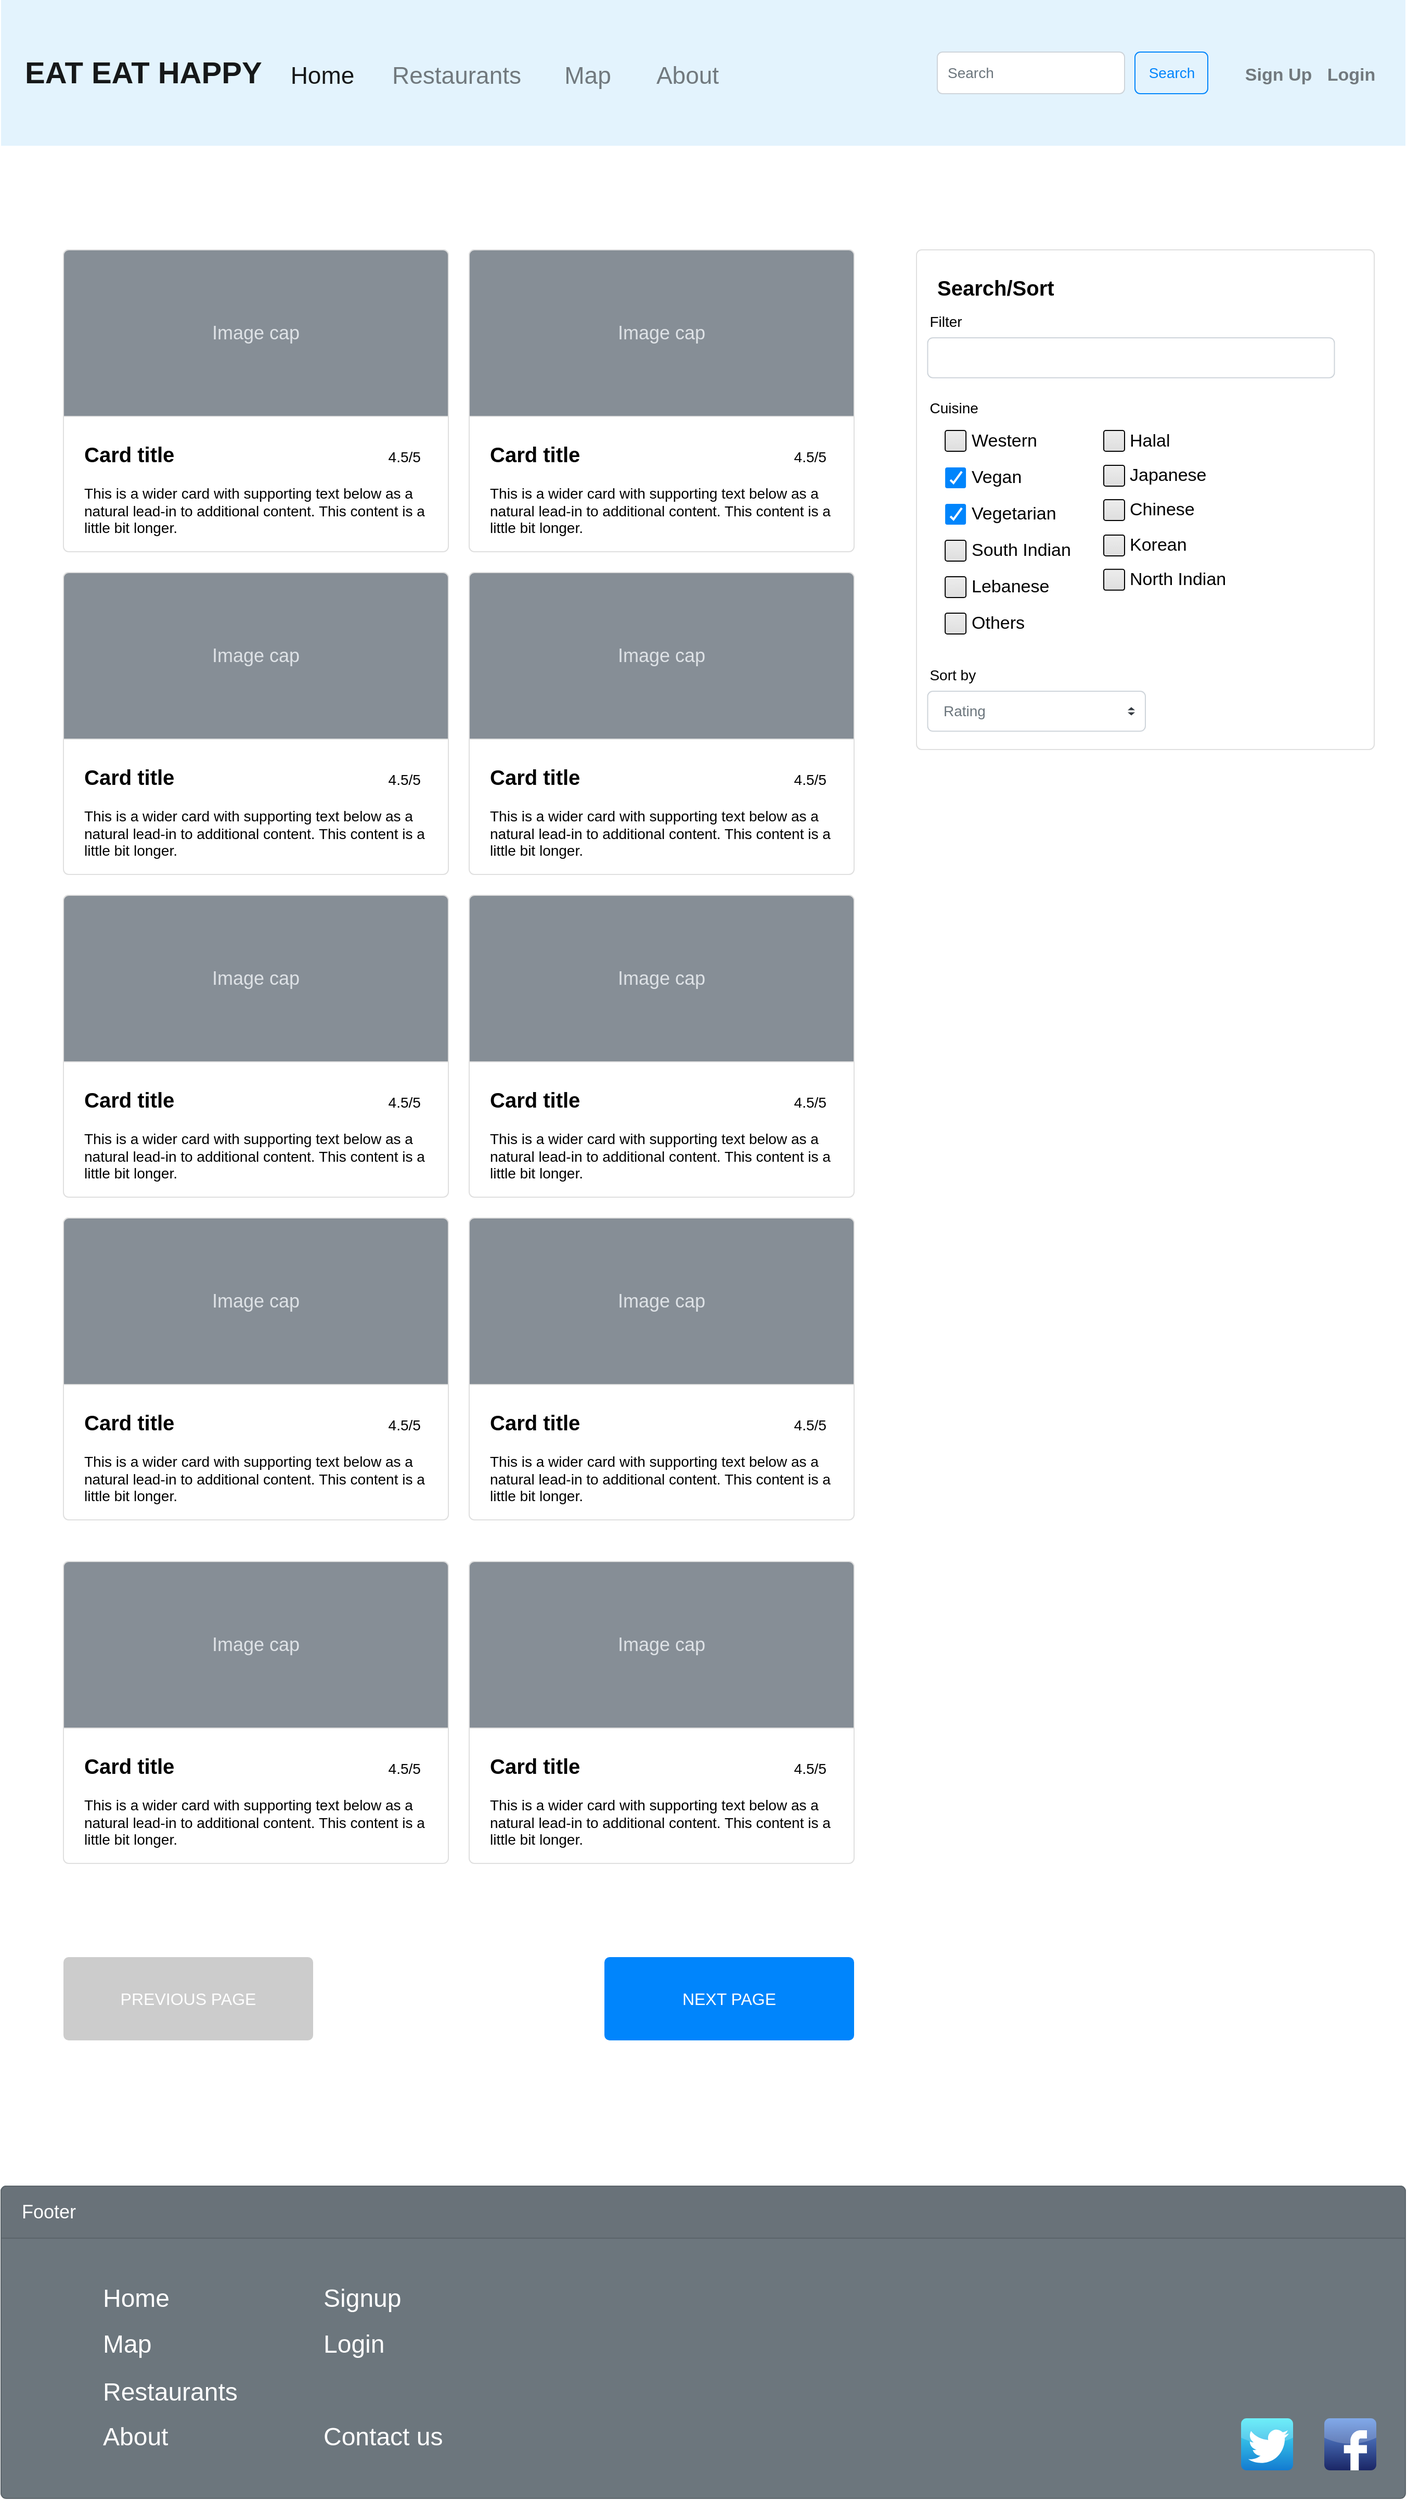 <mxfile version="13.10.2" type="device"><diagram name="Page-1" id="c9db0220-8083-56f3-ca83-edcdcd058819"><mxGraphModel dx="1422" dy="737" grid="1" gridSize="20" guides="1" tooltips="1" connect="1" arrows="1" fold="1" page="1" pageScale="1.5" pageWidth="900" pageHeight="1600" background="#ffffff" math="0" shadow="0"><root><mxCell id="0" style=";html=1;"/><mxCell id="1" style=";html=1;" parent="0"/><mxCell id="85WpwkJEKQ2H6c67E8x_-16" value="&lt;font style=&quot;font-size: 29px&quot;&gt;&lt;b&gt;&amp;nbsp;EAT EAT HAPPY&lt;/b&gt;&lt;/font&gt;" style="html=1;shadow=0;dashed=0;fillColor=#E3F3FD;strokeColor=none;fontSize=16;fontColor=#161819;align=left;spacing=15;" parent="1" vertex="1"><mxGeometry width="1350" height="140" as="geometry"/></mxCell><mxCell id="85WpwkJEKQ2H6c67E8x_-17" value="Home" style="fillColor=none;strokeColor=none;fontSize=23;fontColor=#161819;align=center;" parent="85WpwkJEKQ2H6c67E8x_-16" vertex="1"><mxGeometry width="70" height="40" relative="1" as="geometry"><mxPoint x="274" y="50" as="offset"/></mxGeometry></mxCell><mxCell id="85WpwkJEKQ2H6c67E8x_-18" value="Restaurants" style="fillColor=none;strokeColor=none;fontSize=23;fontColor=#71797E;align=center;" parent="85WpwkJEKQ2H6c67E8x_-16" vertex="1"><mxGeometry width="70" height="40" relative="1" as="geometry"><mxPoint x="403" y="50" as="offset"/></mxGeometry></mxCell><mxCell id="85WpwkJEKQ2H6c67E8x_-19" value="Map" style="fillColor=none;strokeColor=none;fontSize=23;fontColor=#71797E;align=center;spacingRight=0;" parent="85WpwkJEKQ2H6c67E8x_-16" vertex="1"><mxGeometry width="80" height="40" relative="1" as="geometry"><mxPoint x="524" y="50" as="offset"/></mxGeometry></mxCell><mxCell id="85WpwkJEKQ2H6c67E8x_-20" value="About" style="fillColor=none;strokeColor=none;fontSize=23;fontColor=#71797E;align=center;" parent="85WpwkJEKQ2H6c67E8x_-16" vertex="1"><mxGeometry width="80" height="40" relative="1" as="geometry"><mxPoint x="620" y="50" as="offset"/></mxGeometry></mxCell><mxCell id="85WpwkJEKQ2H6c67E8x_-21" value="Search" style="html=1;shadow=0;dashed=0;shape=mxgraph.bootstrap.rrect;rSize=5;fontSize=14;fontColor=#0085FC;strokeColor=#0085FC;fillColor=none;" parent="85WpwkJEKQ2H6c67E8x_-16" vertex="1"><mxGeometry x="1" width="70" height="40" relative="1" as="geometry"><mxPoint x="-260" y="50" as="offset"/></mxGeometry></mxCell><mxCell id="85WpwkJEKQ2H6c67E8x_-22" value="Search" style="html=1;shadow=0;dashed=0;shape=mxgraph.bootstrap.rrect;rSize=5;fontSize=14;fontColor=#6C767D;strokeColor=#CED4DA;fillColor=#ffffff;align=left;spacing=10;" parent="85WpwkJEKQ2H6c67E8x_-16" vertex="1"><mxGeometry x="1" width="180" height="40" relative="1" as="geometry"><mxPoint x="-450" y="50" as="offset"/></mxGeometry></mxCell><mxCell id="85WpwkJEKQ2H6c67E8x_-23" value="Sign Up" style="fillColor=none;strokeColor=none;fontSize=17;fontColor=#71797E;align=center;fontStyle=1" parent="85WpwkJEKQ2H6c67E8x_-16" vertex="1"><mxGeometry x="1193" y="23.333" width="70" height="93.333" as="geometry"/></mxCell><mxCell id="85WpwkJEKQ2H6c67E8x_-24" value="Login" style="fillColor=none;strokeColor=none;fontSize=17;fontColor=#71797E;align=center;fontStyle=1" parent="85WpwkJEKQ2H6c67E8x_-16" vertex="1"><mxGeometry x="1263" y="23.333" width="70" height="93.333" as="geometry"/></mxCell><mxCell id="85WpwkJEKQ2H6c67E8x_-55" value="" style="html=1;shadow=0;dashed=0;shape=mxgraph.bootstrap.rrect;rSize=5;strokeColor=#5B646A;html=1;whiteSpace=wrap;fillColor=#6C767D;fontColor=#ffffff;verticalAlign=bottom;align=left;spacing=20;spacingBottom=0;fontSize=14;" parent="1" vertex="1"><mxGeometry y="2100" width="1350" height="300" as="geometry"/></mxCell><mxCell id="85WpwkJEKQ2H6c67E8x_-56" value="Footer" style="html=1;shadow=0;dashed=0;shape=mxgraph.bootstrap.topButton;rSize=5;perimeter=none;whiteSpace=wrap;fillColor=#697279;strokeColor=#5B646A;fontColor=#ffffff;resizeWidth=1;fontSize=18;align=left;spacing=20;" parent="85WpwkJEKQ2H6c67E8x_-55" vertex="1"><mxGeometry width="1350" height="50" relative="1" as="geometry"/></mxCell><mxCell id="85WpwkJEKQ2H6c67E8x_-61" value="Home" style="fillColor=none;strokeColor=none;fontSize=24;align=left;spacing=10;fontColor=#FFFFFF;" parent="85WpwkJEKQ2H6c67E8x_-55" vertex="1"><mxGeometry x="88" y="90" width="80" height="30" as="geometry"/></mxCell><mxCell id="85WpwkJEKQ2H6c67E8x_-70" value="Map" style="fillColor=none;strokeColor=none;fontSize=24;align=left;spacing=10;fontColor=#FFFFFF;" parent="85WpwkJEKQ2H6c67E8x_-55" vertex="1"><mxGeometry x="88" y="134" width="80" height="30" as="geometry"/></mxCell><mxCell id="85WpwkJEKQ2H6c67E8x_-71" value="Restaurants" style="fillColor=none;strokeColor=none;fontSize=24;align=left;spacing=10;fontColor=#FFFFFF;" parent="85WpwkJEKQ2H6c67E8x_-55" vertex="1"><mxGeometry x="88" y="180" width="80" height="30" as="geometry"/></mxCell><mxCell id="85WpwkJEKQ2H6c67E8x_-72" value="About" style="fillColor=none;strokeColor=none;fontSize=24;align=left;spacing=10;fontColor=#FFFFFF;" parent="85WpwkJEKQ2H6c67E8x_-55" vertex="1"><mxGeometry x="88" y="223" width="80" height="30" as="geometry"/></mxCell><mxCell id="85WpwkJEKQ2H6c67E8x_-73" value="" style="dashed=0;outlineConnect=0;html=1;align=center;labelPosition=center;verticalLabelPosition=bottom;verticalAlign=top;shape=mxgraph.webicons.twitter;fillColor=#49EAF7;gradientColor=#137BD0;fontSize=24;fontColor=#FFFFFF;" parent="85WpwkJEKQ2H6c67E8x_-55" vertex="1"><mxGeometry x="1192" y="223" width="50" height="50" as="geometry"/></mxCell><mxCell id="85WpwkJEKQ2H6c67E8x_-74" value="" style="dashed=0;outlineConnect=0;html=1;align=center;labelPosition=center;verticalLabelPosition=bottom;verticalAlign=top;shape=mxgraph.webicons.facebook;fillColor=#6294E4;gradientColor=#1A2665;fontSize=24;fontColor=#FFFFFF;" parent="85WpwkJEKQ2H6c67E8x_-55" vertex="1"><mxGeometry x="1272" y="223" width="50" height="50" as="geometry"/></mxCell><mxCell id="85WpwkJEKQ2H6c67E8x_-75" value="Signup" style="fillColor=none;strokeColor=none;fontSize=24;align=left;spacing=10;fontColor=#FFFFFF;" parent="85WpwkJEKQ2H6c67E8x_-55" vertex="1"><mxGeometry x="300" y="90" width="80" height="30" as="geometry"/></mxCell><mxCell id="85WpwkJEKQ2H6c67E8x_-76" value="Login" style="fillColor=none;strokeColor=none;fontSize=24;align=left;spacing=10;fontColor=#FFFFFF;" parent="85WpwkJEKQ2H6c67E8x_-55" vertex="1"><mxGeometry x="300" y="134" width="80" height="30" as="geometry"/></mxCell><mxCell id="85WpwkJEKQ2H6c67E8x_-78" value="Contact us" style="fillColor=none;strokeColor=none;fontSize=24;align=left;spacing=10;fontColor=#FFFFFF;" parent="85WpwkJEKQ2H6c67E8x_-55" vertex="1"><mxGeometry x="300" y="223" width="80" height="30" as="geometry"/></mxCell><mxCell id="AFOJd-5Qdf6RU2TYLS4g-8" value="&lt;b&gt;&lt;font style=&quot;font-size: 20px&quot;&gt;Card title&amp;nbsp; &amp;nbsp; &amp;nbsp; &amp;nbsp; &amp;nbsp; &amp;nbsp; &amp;nbsp; &amp;nbsp; &amp;nbsp; &amp;nbsp; &amp;nbsp; &amp;nbsp; &amp;nbsp; &amp;nbsp; &amp;nbsp; &amp;nbsp; &amp;nbsp; &amp;nbsp; &amp;nbsp;&lt;/font&gt;&lt;/b&gt;4.5/5&lt;br&gt;&lt;br&gt;This is a wider card with supporting text below as a natural lead-in to additional content. This content is a little bit longer." style="html=1;shadow=0;dashed=0;shape=mxgraph.bootstrap.rrect;rSize=5;strokeColor=#DFDFDF;html=1;whiteSpace=wrap;fillColor=#ffffff;fontColor=#000000;verticalAlign=top;align=left;spacing=20;spacingBottom=0;fontSize=14;spacingTop=160;" parent="1" vertex="1"><mxGeometry x="60" y="240" width="370" height="290" as="geometry"/></mxCell><mxCell id="AFOJd-5Qdf6RU2TYLS4g-9" value="Image cap" style="html=1;shadow=0;dashed=0;shape=mxgraph.bootstrap.topButton;rSize=5;perimeter=none;whiteSpace=wrap;fillColor=#868E96;strokeColor=#DFDFDF;fontColor=#DEE2E6;resizeWidth=1;fontSize=18;" parent="AFOJd-5Qdf6RU2TYLS4g-8" vertex="1"><mxGeometry width="370" height="160" relative="1" as="geometry"/></mxCell><mxCell id="AFOJd-5Qdf6RU2TYLS4g-10" value="&lt;b&gt;&lt;font style=&quot;font-size: 20px&quot;&gt;Card title&amp;nbsp; &amp;nbsp; &amp;nbsp; &amp;nbsp; &amp;nbsp; &amp;nbsp; &amp;nbsp; &amp;nbsp; &amp;nbsp; &amp;nbsp; &amp;nbsp; &amp;nbsp; &amp;nbsp; &amp;nbsp; &amp;nbsp; &amp;nbsp; &amp;nbsp; &amp;nbsp; &amp;nbsp;&lt;/font&gt;&lt;/b&gt;4.5/5&lt;br&gt;&lt;br&gt;This is a wider card with supporting text below as a natural lead-in to additional content. This content is a little bit longer." style="html=1;shadow=0;dashed=0;shape=mxgraph.bootstrap.rrect;rSize=5;strokeColor=#DFDFDF;html=1;whiteSpace=wrap;fillColor=#ffffff;fontColor=#000000;verticalAlign=top;align=left;spacing=20;spacingBottom=0;fontSize=14;spacingTop=160;" parent="1" vertex="1"><mxGeometry x="450" y="240" width="370" height="290" as="geometry"/></mxCell><mxCell id="AFOJd-5Qdf6RU2TYLS4g-11" value="Image cap" style="html=1;shadow=0;dashed=0;shape=mxgraph.bootstrap.topButton;rSize=5;perimeter=none;whiteSpace=wrap;fillColor=#868E96;strokeColor=#DFDFDF;fontColor=#DEE2E6;resizeWidth=1;fontSize=18;" parent="AFOJd-5Qdf6RU2TYLS4g-10" vertex="1"><mxGeometry width="370" height="160" relative="1" as="geometry"/></mxCell><mxCell id="AFOJd-5Qdf6RU2TYLS4g-12" value="&lt;b&gt;&lt;font style=&quot;font-size: 20px&quot;&gt;Card title&amp;nbsp; &amp;nbsp; &amp;nbsp; &amp;nbsp; &amp;nbsp; &amp;nbsp; &amp;nbsp; &amp;nbsp; &amp;nbsp; &amp;nbsp; &amp;nbsp; &amp;nbsp; &amp;nbsp; &amp;nbsp; &amp;nbsp; &amp;nbsp; &amp;nbsp; &amp;nbsp; &amp;nbsp;&lt;/font&gt;&lt;/b&gt;4.5/5&lt;br&gt;&lt;br&gt;This is a wider card with supporting text below as a natural lead-in to additional content. This content is a little bit longer." style="html=1;shadow=0;dashed=0;shape=mxgraph.bootstrap.rrect;rSize=5;strokeColor=#DFDFDF;html=1;whiteSpace=wrap;fillColor=#ffffff;fontColor=#000000;verticalAlign=top;align=left;spacing=20;spacingBottom=0;fontSize=14;spacingTop=160;" parent="1" vertex="1"><mxGeometry x="60" y="550" width="370" height="290" as="geometry"/></mxCell><mxCell id="AFOJd-5Qdf6RU2TYLS4g-13" value="Image cap" style="html=1;shadow=0;dashed=0;shape=mxgraph.bootstrap.topButton;rSize=5;perimeter=none;whiteSpace=wrap;fillColor=#868E96;strokeColor=#DFDFDF;fontColor=#DEE2E6;resizeWidth=1;fontSize=18;" parent="AFOJd-5Qdf6RU2TYLS4g-12" vertex="1"><mxGeometry width="370" height="160" relative="1" as="geometry"/></mxCell><mxCell id="AFOJd-5Qdf6RU2TYLS4g-14" value="&lt;b&gt;&lt;font style=&quot;font-size: 20px&quot;&gt;Card title&amp;nbsp; &amp;nbsp; &amp;nbsp; &amp;nbsp; &amp;nbsp; &amp;nbsp; &amp;nbsp; &amp;nbsp; &amp;nbsp; &amp;nbsp; &amp;nbsp; &amp;nbsp; &amp;nbsp; &amp;nbsp; &amp;nbsp; &amp;nbsp; &amp;nbsp; &amp;nbsp; &amp;nbsp;&lt;/font&gt;&lt;/b&gt;4.5/5&lt;br&gt;&lt;br&gt;This is a wider card with supporting text below as a natural lead-in to additional content. This content is a little bit longer." style="html=1;shadow=0;dashed=0;shape=mxgraph.bootstrap.rrect;rSize=5;strokeColor=#DFDFDF;html=1;whiteSpace=wrap;fillColor=#ffffff;fontColor=#000000;verticalAlign=top;align=left;spacing=20;spacingBottom=0;fontSize=14;spacingTop=160;" parent="1" vertex="1"><mxGeometry x="450" y="550" width="370" height="290" as="geometry"/></mxCell><mxCell id="AFOJd-5Qdf6RU2TYLS4g-15" value="Image cap" style="html=1;shadow=0;dashed=0;shape=mxgraph.bootstrap.topButton;rSize=5;perimeter=none;whiteSpace=wrap;fillColor=#868E96;strokeColor=#DFDFDF;fontColor=#DEE2E6;resizeWidth=1;fontSize=18;" parent="AFOJd-5Qdf6RU2TYLS4g-14" vertex="1"><mxGeometry width="370" height="160" relative="1" as="geometry"/></mxCell><mxCell id="AFOJd-5Qdf6RU2TYLS4g-16" value="&lt;b&gt;&lt;font style=&quot;font-size: 20px&quot;&gt;Search/Sort&lt;/font&gt;&lt;font style=&quot;color: rgb(108 , 118 , 125) ; font-size: 14px&quot;&gt;&lt;br&gt;&lt;/font&gt;&lt;/b&gt;" style="html=1;shadow=0;dashed=0;shape=mxgraph.bootstrap.rrect;rSize=5;strokeColor=#DFDFDF;html=1;whiteSpace=wrap;fillColor=#ffffff;fontColor=#000000;verticalAlign=top;align=left;spacing=20;fontSize=14;" parent="1" vertex="1"><mxGeometry x="880" y="240" width="440" height="480" as="geometry"/></mxCell><mxCell id="AFOJd-5Qdf6RU2TYLS4g-19" value="Filter" style="fillColor=none;strokeColor=none;align=left;fontSize=14;" parent="AFOJd-5Qdf6RU2TYLS4g-16" vertex="1"><mxGeometry x="10.732" y="53.655" width="53.659" height="28.8" as="geometry"/></mxCell><mxCell id="AFOJd-5Qdf6RU2TYLS4g-20" value="" style="html=1;shadow=0;dashed=0;shape=mxgraph.bootstrap.rrect;rSize=5;fillColor=#ffffff;strokeColor=#CED4DA;align=left;spacing=15;fontSize=14;fontColor=#6C767D;" parent="AFOJd-5Qdf6RU2TYLS4g-16" vertex="1"><mxGeometry x="10.732" y="84.455" width="391.007" height="38.4" as="geometry"/></mxCell><mxCell id="AFOJd-5Qdf6RU2TYLS4g-28" value="Sort by" style="fillColor=none;strokeColor=none;align=left;fontSize=14;" parent="AFOJd-5Qdf6RU2TYLS4g-16" vertex="1"><mxGeometry x="10.726" y="393.201" width="53.659" height="28.8" as="geometry"/></mxCell><mxCell id="AFOJd-5Qdf6RU2TYLS4g-29" value="Rating" style="html=1;shadow=0;dashed=0;shape=mxgraph.bootstrap.rrect;rSize=5;fillColor=#ffffff;strokeColor=#CED4DA;align=left;spacing=15;fontSize=14;fontColor=#6C767D;" parent="AFOJd-5Qdf6RU2TYLS4g-16" vertex="1"><mxGeometry x="10.74" y="424.001" width="209.26" height="38.4" as="geometry"/></mxCell><mxCell id="AFOJd-5Qdf6RU2TYLS4g-30" value="" style="shape=triangle;direction=south;fillColor=#343A40;strokeColor=none;perimeter=none;" parent="AFOJd-5Qdf6RU2TYLS4g-29" vertex="1"><mxGeometry x="1" y="0.5" width="7" height="3" relative="1" as="geometry"><mxPoint x="-17" y="1" as="offset"/></mxGeometry></mxCell><mxCell id="AFOJd-5Qdf6RU2TYLS4g-31" value="" style="shape=triangle;direction=north;fillColor=#343A40;strokeColor=none;perimeter=none;" parent="AFOJd-5Qdf6RU2TYLS4g-29" vertex="1"><mxGeometry x="1" y="0.5" width="7" height="3" relative="1" as="geometry"><mxPoint x="-17" y="-4" as="offset"/></mxGeometry></mxCell><mxCell id="AFOJd-5Qdf6RU2TYLS4g-37" value="Western" style="html=1;shadow=0;dashed=0;shape=mxgraph.bootstrap.checkbox2;labelPosition=right;verticalLabelPosition=middle;align=left;verticalAlign=middle;gradientColor=#DEDEDE;fillColor=#EDEDED;checked=0;spacing=5;checkedFill=#0085FC;checkedStroke=#ffffff;fontSize=17;labelBackgroundColor=none;" parent="AFOJd-5Qdf6RU2TYLS4g-16" vertex="1"><mxGeometry x="27.56" y="173.524" width="20" height="20" as="geometry"/></mxCell><mxCell id="AFOJd-5Qdf6RU2TYLS4g-38" value="Halal" style="html=1;shadow=0;dashed=0;shape=mxgraph.bootstrap.checkbox2;labelPosition=right;verticalLabelPosition=middle;align=left;verticalAlign=middle;gradientColor=#DEDEDE;fillColor=#EDEDED;checked=0;spacing=5;checkedFill=#0085FC;checkedStroke=#ffffff;fontSize=17;labelBackgroundColor=none;" parent="AFOJd-5Qdf6RU2TYLS4g-16" vertex="1"><mxGeometry x="180" y="173.524" width="20" height="20" as="geometry"/></mxCell><mxCell id="AFOJd-5Qdf6RU2TYLS4g-39" value="Vegan" style="html=1;shadow=0;dashed=0;shape=mxgraph.bootstrap.checkbox2;labelPosition=right;verticalLabelPosition=middle;align=left;verticalAlign=middle;gradientColor=#DEDEDE;fillColor=#EDEDED;checked=1;spacing=5;checkedFill=#0085FC;checkedStroke=#ffffff;fontSize=17;labelBackgroundColor=none;" parent="AFOJd-5Qdf6RU2TYLS4g-16" vertex="1"><mxGeometry x="27.56" y="209" width="20" height="20" as="geometry"/></mxCell><mxCell id="AFOJd-5Qdf6RU2TYLS4g-42" value="Japanese" style="html=1;shadow=0;dashed=0;shape=mxgraph.bootstrap.checkbox2;labelPosition=right;verticalLabelPosition=middle;align=left;verticalAlign=middle;gradientColor=#DEDEDE;fillColor=#EDEDED;checked=0;spacing=5;checkedFill=#0085FC;checkedStroke=#ffffff;fontSize=17;labelBackgroundColor=none;" parent="AFOJd-5Qdf6RU2TYLS4g-16" vertex="1"><mxGeometry x="180" y="207" width="20" height="20" as="geometry"/></mxCell><mxCell id="AFOJd-5Qdf6RU2TYLS4g-43" value="Chinese" style="html=1;shadow=0;dashed=0;shape=mxgraph.bootstrap.checkbox2;labelPosition=right;verticalLabelPosition=middle;align=left;verticalAlign=middle;gradientColor=#DEDEDE;fillColor=#EDEDED;checked=0;spacing=5;checkedFill=#0085FC;checkedStroke=#ffffff;fontSize=17;labelBackgroundColor=none;" parent="AFOJd-5Qdf6RU2TYLS4g-16" vertex="1"><mxGeometry x="180" y="240" width="20" height="20" as="geometry"/></mxCell><mxCell id="AFOJd-5Qdf6RU2TYLS4g-44" value="Korean" style="html=1;shadow=0;dashed=0;shape=mxgraph.bootstrap.checkbox2;labelPosition=right;verticalLabelPosition=middle;align=left;verticalAlign=middle;gradientColor=#DEDEDE;fillColor=#EDEDED;checked=0;spacing=5;checkedFill=#0085FC;checkedStroke=#ffffff;fontSize=17;labelBackgroundColor=none;" parent="AFOJd-5Qdf6RU2TYLS4g-16" vertex="1"><mxGeometry x="180" y="274" width="20" height="20" as="geometry"/></mxCell><mxCell id="AFOJd-5Qdf6RU2TYLS4g-45" value="Vegetarian" style="html=1;shadow=0;dashed=0;shape=mxgraph.bootstrap.checkbox2;labelPosition=right;verticalLabelPosition=middle;align=left;verticalAlign=middle;gradientColor=#DEDEDE;fillColor=#EDEDED;checked=1;spacing=5;checkedFill=#0085FC;checkedStroke=#ffffff;fontSize=17;labelBackgroundColor=none;" parent="AFOJd-5Qdf6RU2TYLS4g-16" vertex="1"><mxGeometry x="27.56" y="244" width="20" height="20" as="geometry"/></mxCell><mxCell id="AFOJd-5Qdf6RU2TYLS4g-46" value="South Indian" style="html=1;shadow=0;dashed=0;shape=mxgraph.bootstrap.checkbox2;labelPosition=right;verticalLabelPosition=middle;align=left;verticalAlign=middle;gradientColor=#DEDEDE;fillColor=#EDEDED;checked=0;spacing=5;checkedFill=#0085FC;checkedStroke=#ffffff;fontSize=17;labelBackgroundColor=none;" parent="AFOJd-5Qdf6RU2TYLS4g-16" vertex="1"><mxGeometry x="27.56" y="279" width="20" height="20" as="geometry"/></mxCell><mxCell id="AFOJd-5Qdf6RU2TYLS4g-47" value="Cuisine" style="fillColor=none;strokeColor=none;align=left;fontSize=14;" parent="AFOJd-5Qdf6RU2TYLS4g-16" vertex="1"><mxGeometry x="10.736" y="136.414" width="53.659" height="28.8" as="geometry"/></mxCell><mxCell id="SeQ-CbGddFqM9uFbMUbo-1" value="Lebanese" style="html=1;shadow=0;dashed=0;shape=mxgraph.bootstrap.checkbox2;labelPosition=right;verticalLabelPosition=middle;align=left;verticalAlign=middle;gradientColor=#DEDEDE;fillColor=#EDEDED;checked=0;spacing=5;checkedFill=#0085FC;checkedStroke=#ffffff;fontSize=17;labelBackgroundColor=none;" parent="AFOJd-5Qdf6RU2TYLS4g-16" vertex="1"><mxGeometry x="27.57" y="314" width="20" height="20" as="geometry"/></mxCell><mxCell id="SeQ-CbGddFqM9uFbMUbo-2" value="North Indian" style="html=1;shadow=0;dashed=0;shape=mxgraph.bootstrap.checkbox2;labelPosition=right;verticalLabelPosition=middle;align=left;verticalAlign=middle;gradientColor=#DEDEDE;fillColor=#EDEDED;checked=0;spacing=5;checkedFill=#0085FC;checkedStroke=#ffffff;fontSize=17;labelBackgroundColor=none;" parent="AFOJd-5Qdf6RU2TYLS4g-16" vertex="1"><mxGeometry x="180" y="306.93" width="20" height="20" as="geometry"/></mxCell><mxCell id="SeQ-CbGddFqM9uFbMUbo-3" value="Others" style="html=1;shadow=0;dashed=0;shape=mxgraph.bootstrap.checkbox2;labelPosition=right;verticalLabelPosition=middle;align=left;verticalAlign=middle;gradientColor=#DEDEDE;fillColor=#EDEDED;checked=0;spacing=5;checkedFill=#0085FC;checkedStroke=#ffffff;fontSize=17;labelBackgroundColor=none;" parent="AFOJd-5Qdf6RU2TYLS4g-16" vertex="1"><mxGeometry x="27.56" y="349" width="20" height="20" as="geometry"/></mxCell><mxCell id="AFOJd-5Qdf6RU2TYLS4g-48" value="&lt;b&gt;&lt;font style=&quot;font-size: 20px&quot;&gt;Card title&amp;nbsp; &amp;nbsp; &amp;nbsp; &amp;nbsp; &amp;nbsp; &amp;nbsp; &amp;nbsp; &amp;nbsp; &amp;nbsp; &amp;nbsp; &amp;nbsp; &amp;nbsp; &amp;nbsp; &amp;nbsp; &amp;nbsp; &amp;nbsp; &amp;nbsp; &amp;nbsp; &amp;nbsp;&lt;/font&gt;&lt;/b&gt;4.5/5&lt;br&gt;&lt;br&gt;This is a wider card with supporting text below as a natural lead-in to additional content. This content is a little bit longer." style="html=1;shadow=0;dashed=0;shape=mxgraph.bootstrap.rrect;rSize=5;strokeColor=#DFDFDF;html=1;whiteSpace=wrap;fillColor=#ffffff;fontColor=#000000;verticalAlign=top;align=left;spacing=20;spacingBottom=0;fontSize=14;spacingTop=160;" parent="1" vertex="1"><mxGeometry x="60" y="860" width="370" height="290" as="geometry"/></mxCell><mxCell id="AFOJd-5Qdf6RU2TYLS4g-49" value="Image cap" style="html=1;shadow=0;dashed=0;shape=mxgraph.bootstrap.topButton;rSize=5;perimeter=none;whiteSpace=wrap;fillColor=#868E96;strokeColor=#DFDFDF;fontColor=#DEE2E6;resizeWidth=1;fontSize=18;" parent="AFOJd-5Qdf6RU2TYLS4g-48" vertex="1"><mxGeometry width="370" height="160" relative="1" as="geometry"/></mxCell><mxCell id="AFOJd-5Qdf6RU2TYLS4g-50" value="&lt;b&gt;&lt;font style=&quot;font-size: 20px&quot;&gt;Card title&amp;nbsp; &amp;nbsp; &amp;nbsp; &amp;nbsp; &amp;nbsp; &amp;nbsp; &amp;nbsp; &amp;nbsp; &amp;nbsp; &amp;nbsp; &amp;nbsp; &amp;nbsp; &amp;nbsp; &amp;nbsp; &amp;nbsp; &amp;nbsp; &amp;nbsp; &amp;nbsp; &amp;nbsp;&lt;/font&gt;&lt;/b&gt;4.5/5&lt;br&gt;&lt;br&gt;This is a wider card with supporting text below as a natural lead-in to additional content. This content is a little bit longer." style="html=1;shadow=0;dashed=0;shape=mxgraph.bootstrap.rrect;rSize=5;strokeColor=#DFDFDF;html=1;whiteSpace=wrap;fillColor=#ffffff;fontColor=#000000;verticalAlign=top;align=left;spacing=20;spacingBottom=0;fontSize=14;spacingTop=160;" parent="1" vertex="1"><mxGeometry x="450" y="860" width="370" height="290" as="geometry"/></mxCell><mxCell id="AFOJd-5Qdf6RU2TYLS4g-51" value="Image cap" style="html=1;shadow=0;dashed=0;shape=mxgraph.bootstrap.topButton;rSize=5;perimeter=none;whiteSpace=wrap;fillColor=#868E96;strokeColor=#DFDFDF;fontColor=#DEE2E6;resizeWidth=1;fontSize=18;" parent="AFOJd-5Qdf6RU2TYLS4g-50" vertex="1"><mxGeometry width="370" height="160" relative="1" as="geometry"/></mxCell><mxCell id="AFOJd-5Qdf6RU2TYLS4g-52" value="&lt;b&gt;&lt;font style=&quot;font-size: 20px&quot;&gt;Card title&amp;nbsp; &amp;nbsp; &amp;nbsp; &amp;nbsp; &amp;nbsp; &amp;nbsp; &amp;nbsp; &amp;nbsp; &amp;nbsp; &amp;nbsp; &amp;nbsp; &amp;nbsp; &amp;nbsp; &amp;nbsp; &amp;nbsp; &amp;nbsp; &amp;nbsp; &amp;nbsp; &amp;nbsp;&lt;/font&gt;&lt;/b&gt;4.5/5&lt;br&gt;&lt;br&gt;This is a wider card with supporting text below as a natural lead-in to additional content. This content is a little bit longer." style="html=1;shadow=0;dashed=0;shape=mxgraph.bootstrap.rrect;rSize=5;strokeColor=#DFDFDF;html=1;whiteSpace=wrap;fillColor=#ffffff;fontColor=#000000;verticalAlign=top;align=left;spacing=20;spacingBottom=0;fontSize=14;spacingTop=160;" parent="1" vertex="1"><mxGeometry x="60" y="1170" width="370" height="290" as="geometry"/></mxCell><mxCell id="AFOJd-5Qdf6RU2TYLS4g-53" value="Image cap" style="html=1;shadow=0;dashed=0;shape=mxgraph.bootstrap.topButton;rSize=5;perimeter=none;whiteSpace=wrap;fillColor=#868E96;strokeColor=#DFDFDF;fontColor=#DEE2E6;resizeWidth=1;fontSize=18;" parent="AFOJd-5Qdf6RU2TYLS4g-52" vertex="1"><mxGeometry width="370" height="160" relative="1" as="geometry"/></mxCell><mxCell id="AFOJd-5Qdf6RU2TYLS4g-54" value="&lt;b&gt;&lt;font style=&quot;font-size: 20px&quot;&gt;Card title&amp;nbsp; &amp;nbsp; &amp;nbsp; &amp;nbsp; &amp;nbsp; &amp;nbsp; &amp;nbsp; &amp;nbsp; &amp;nbsp; &amp;nbsp; &amp;nbsp; &amp;nbsp; &amp;nbsp; &amp;nbsp; &amp;nbsp; &amp;nbsp; &amp;nbsp; &amp;nbsp; &amp;nbsp;&lt;/font&gt;&lt;/b&gt;4.5/5&lt;br&gt;&lt;br&gt;This is a wider card with supporting text below as a natural lead-in to additional content. This content is a little bit longer." style="html=1;shadow=0;dashed=0;shape=mxgraph.bootstrap.rrect;rSize=5;strokeColor=#DFDFDF;html=1;whiteSpace=wrap;fillColor=#ffffff;fontColor=#000000;verticalAlign=top;align=left;spacing=20;spacingBottom=0;fontSize=14;spacingTop=160;" parent="1" vertex="1"><mxGeometry x="450" y="1170" width="370" height="290" as="geometry"/></mxCell><mxCell id="AFOJd-5Qdf6RU2TYLS4g-55" value="Image cap" style="html=1;shadow=0;dashed=0;shape=mxgraph.bootstrap.topButton;rSize=5;perimeter=none;whiteSpace=wrap;fillColor=#868E96;strokeColor=#DFDFDF;fontColor=#DEE2E6;resizeWidth=1;fontSize=18;" parent="AFOJd-5Qdf6RU2TYLS4g-54" vertex="1"><mxGeometry width="370" height="160" relative="1" as="geometry"/></mxCell><mxCell id="AFOJd-5Qdf6RU2TYLS4g-58" value="&lt;b&gt;&lt;font style=&quot;font-size: 20px&quot;&gt;Card title&amp;nbsp; &amp;nbsp; &amp;nbsp; &amp;nbsp; &amp;nbsp; &amp;nbsp; &amp;nbsp; &amp;nbsp; &amp;nbsp; &amp;nbsp; &amp;nbsp; &amp;nbsp; &amp;nbsp; &amp;nbsp; &amp;nbsp; &amp;nbsp; &amp;nbsp; &amp;nbsp; &amp;nbsp;&lt;/font&gt;&lt;/b&gt;4.5/5&lt;br&gt;&lt;br&gt;This is a wider card with supporting text below as a natural lead-in to additional content. This content is a little bit longer." style="html=1;shadow=0;dashed=0;shape=mxgraph.bootstrap.rrect;rSize=5;strokeColor=#DFDFDF;html=1;whiteSpace=wrap;fillColor=#ffffff;fontColor=#000000;verticalAlign=top;align=left;spacing=20;spacingBottom=0;fontSize=14;spacingTop=160;" parent="1" vertex="1"><mxGeometry x="60" y="1500" width="370" height="290" as="geometry"/></mxCell><mxCell id="AFOJd-5Qdf6RU2TYLS4g-59" value="Image cap" style="html=1;shadow=0;dashed=0;shape=mxgraph.bootstrap.topButton;rSize=5;perimeter=none;whiteSpace=wrap;fillColor=#868E96;strokeColor=#DFDFDF;fontColor=#DEE2E6;resizeWidth=1;fontSize=18;" parent="AFOJd-5Qdf6RU2TYLS4g-58" vertex="1"><mxGeometry width="370" height="160" relative="1" as="geometry"/></mxCell><mxCell id="AFOJd-5Qdf6RU2TYLS4g-60" value="&lt;b&gt;&lt;font style=&quot;font-size: 20px&quot;&gt;Card title&amp;nbsp; &amp;nbsp; &amp;nbsp; &amp;nbsp; &amp;nbsp; &amp;nbsp; &amp;nbsp; &amp;nbsp; &amp;nbsp; &amp;nbsp; &amp;nbsp; &amp;nbsp; &amp;nbsp; &amp;nbsp; &amp;nbsp; &amp;nbsp; &amp;nbsp; &amp;nbsp; &amp;nbsp;&lt;/font&gt;&lt;/b&gt;4.5/5&lt;br&gt;&lt;br&gt;This is a wider card with supporting text below as a natural lead-in to additional content. This content is a little bit longer." style="html=1;shadow=0;dashed=0;shape=mxgraph.bootstrap.rrect;rSize=5;strokeColor=#DFDFDF;html=1;whiteSpace=wrap;fillColor=#ffffff;fontColor=#000000;verticalAlign=top;align=left;spacing=20;spacingBottom=0;fontSize=14;spacingTop=160;" parent="1" vertex="1"><mxGeometry x="450" y="1500" width="370" height="290" as="geometry"/></mxCell><mxCell id="AFOJd-5Qdf6RU2TYLS4g-61" value="Image cap" style="html=1;shadow=0;dashed=0;shape=mxgraph.bootstrap.topButton;rSize=5;perimeter=none;whiteSpace=wrap;fillColor=#868E96;strokeColor=#DFDFDF;fontColor=#DEE2E6;resizeWidth=1;fontSize=18;" parent="AFOJd-5Qdf6RU2TYLS4g-60" vertex="1"><mxGeometry width="370" height="160" relative="1" as="geometry"/></mxCell><mxCell id="AFOJd-5Qdf6RU2TYLS4g-62" value="NEXT PAGE" style="html=1;shadow=0;dashed=0;shape=mxgraph.bootstrap.rrect;rSize=5;strokeColor=none;strokeWidth=1;fillColor=#0085FC;fontColor=#FFFFFF;whiteSpace=wrap;align=center;verticalAlign=middle;spacingLeft=0;fontStyle=0;fontSize=16;spacing=5;labelBackgroundColor=none;" parent="1" vertex="1"><mxGeometry x="580" y="1880" width="240" height="80" as="geometry"/></mxCell><mxCell id="AFOJd-5Qdf6RU2TYLS4g-63" value="PREVIOUS PAGE" style="html=1;shadow=0;dashed=0;shape=mxgraph.bootstrap.rrect;rSize=5;strokeColor=none;strokeWidth=1;fontColor=#FFFFFF;whiteSpace=wrap;align=center;verticalAlign=middle;spacingLeft=0;fontStyle=0;fontSize=16;spacing=5;labelBackgroundColor=none;fillColor=#CCCCCC;" parent="1" vertex="1"><mxGeometry x="60" y="1880" width="240" height="80" as="geometry"/></mxCell></root></mxGraphModel></diagram></mxfile>
